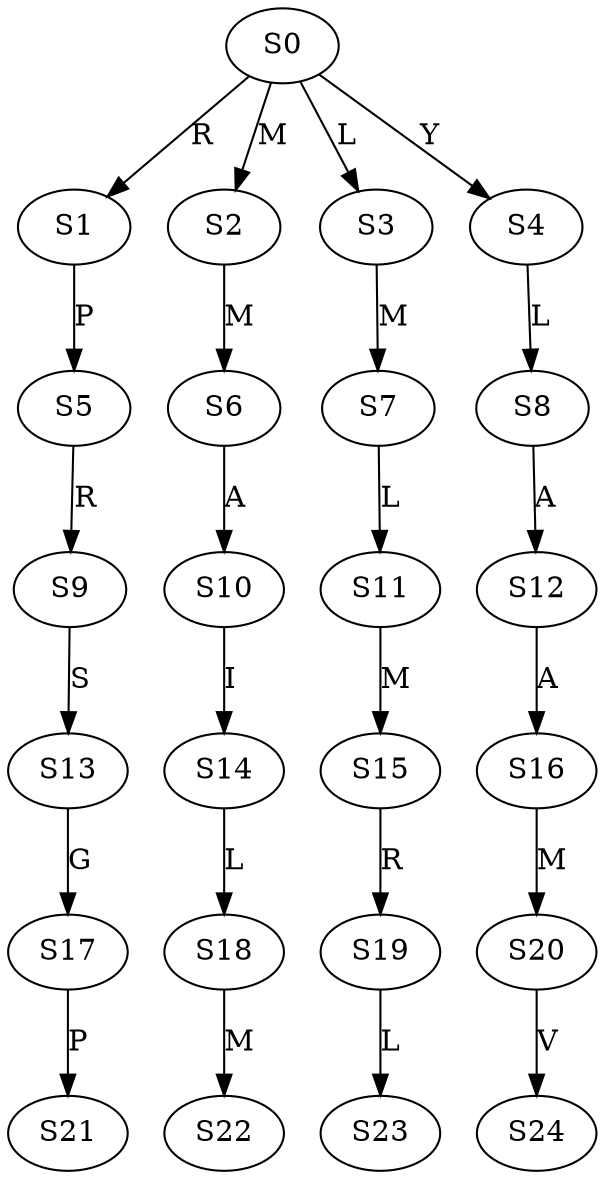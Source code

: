 strict digraph  {
	S0 -> S1 [ label = R ];
	S0 -> S2 [ label = M ];
	S0 -> S3 [ label = L ];
	S0 -> S4 [ label = Y ];
	S1 -> S5 [ label = P ];
	S2 -> S6 [ label = M ];
	S3 -> S7 [ label = M ];
	S4 -> S8 [ label = L ];
	S5 -> S9 [ label = R ];
	S6 -> S10 [ label = A ];
	S7 -> S11 [ label = L ];
	S8 -> S12 [ label = A ];
	S9 -> S13 [ label = S ];
	S10 -> S14 [ label = I ];
	S11 -> S15 [ label = M ];
	S12 -> S16 [ label = A ];
	S13 -> S17 [ label = G ];
	S14 -> S18 [ label = L ];
	S15 -> S19 [ label = R ];
	S16 -> S20 [ label = M ];
	S17 -> S21 [ label = P ];
	S18 -> S22 [ label = M ];
	S19 -> S23 [ label = L ];
	S20 -> S24 [ label = V ];
}
